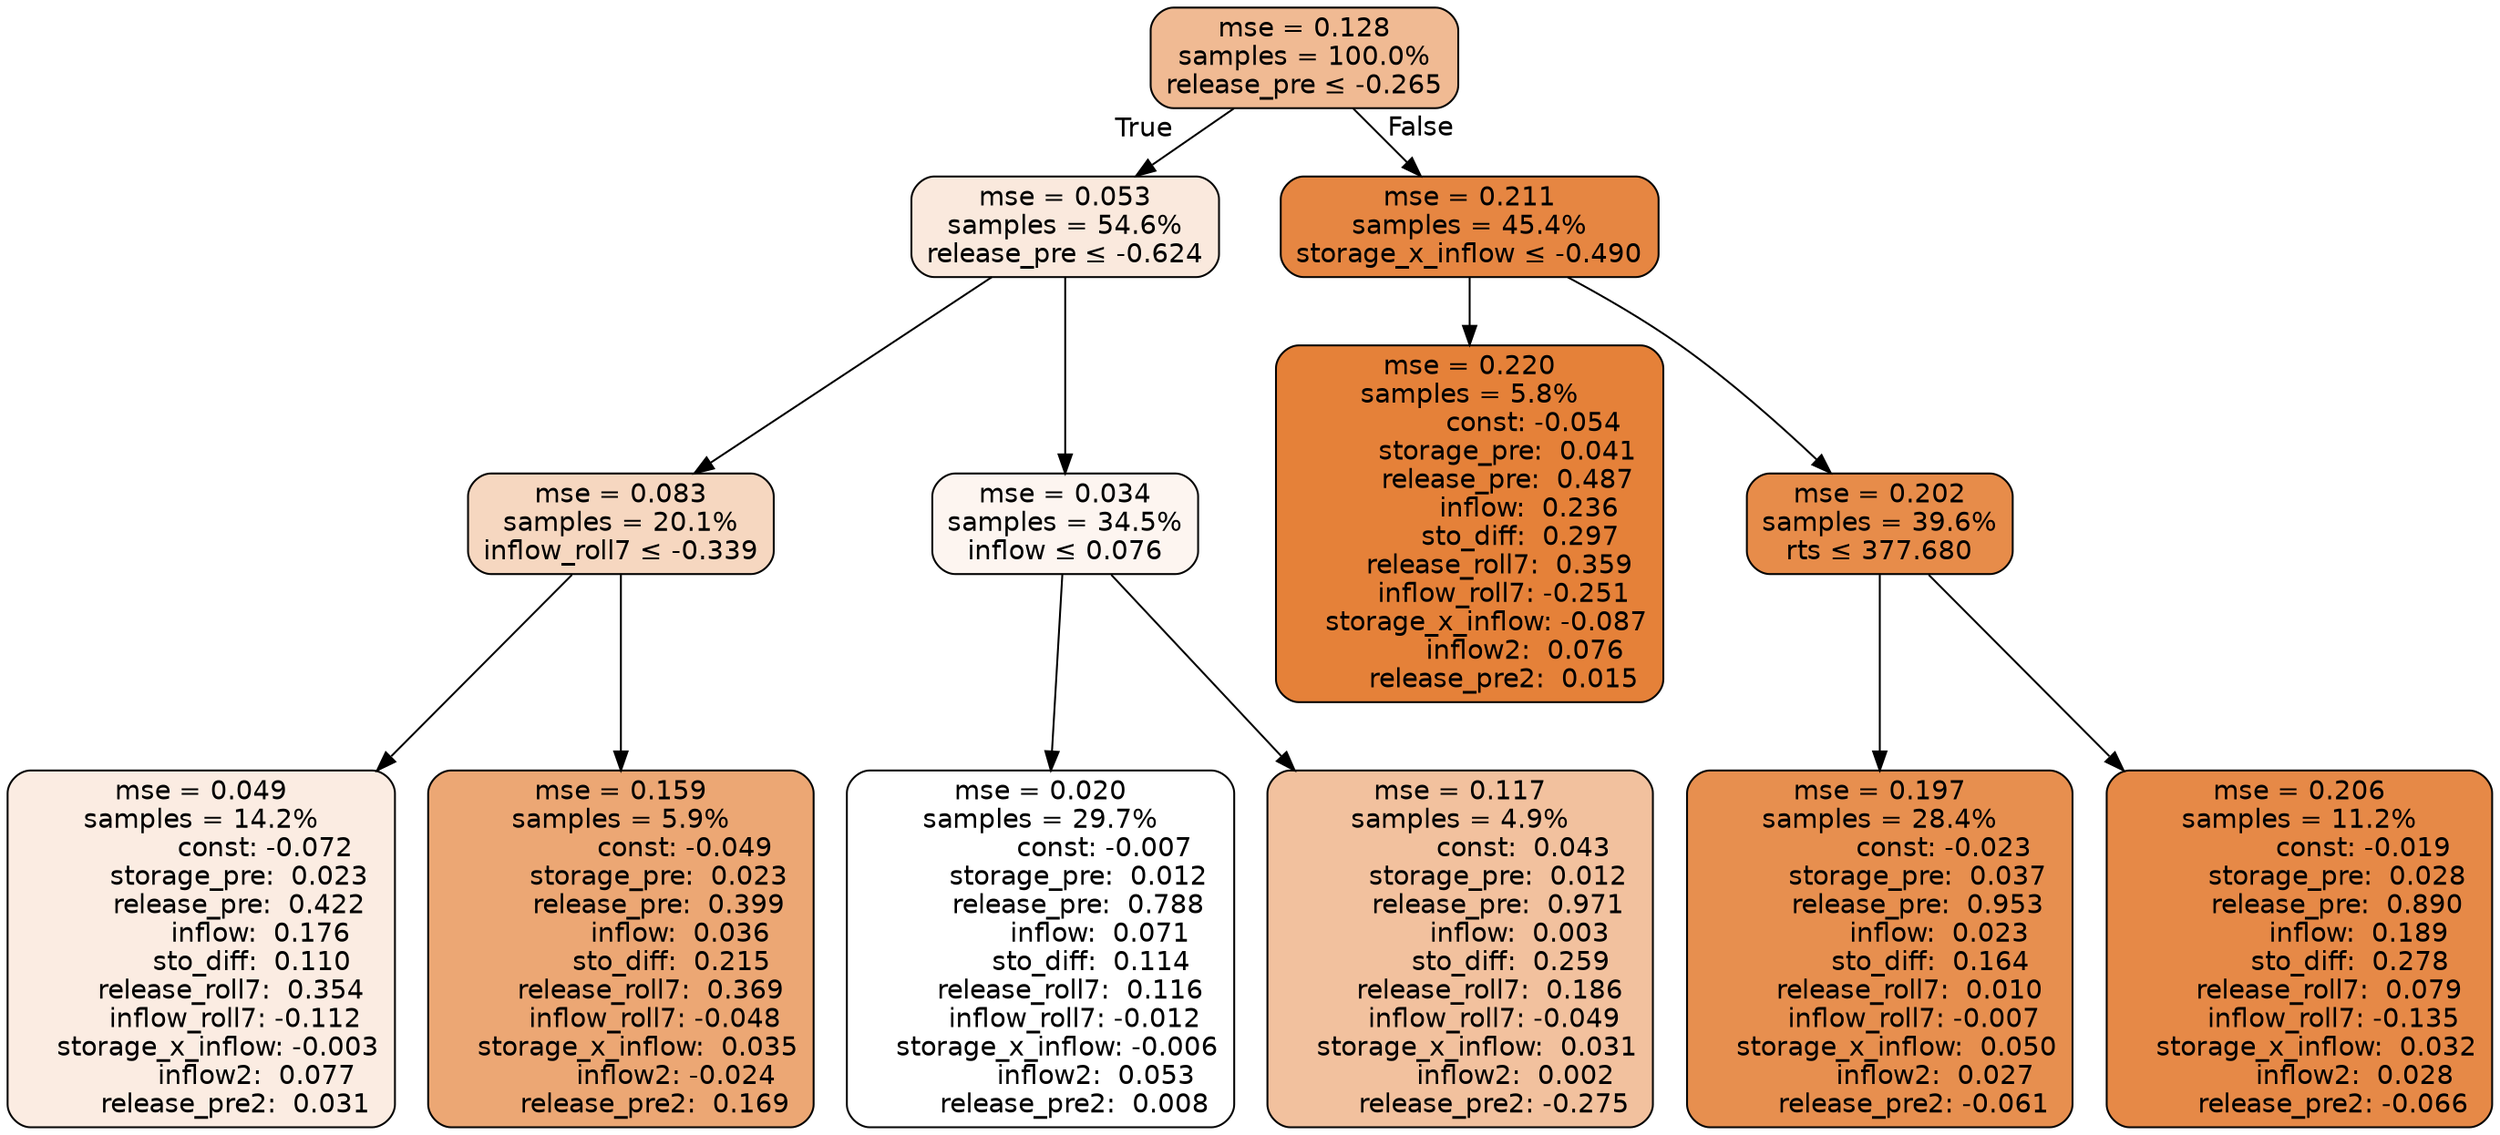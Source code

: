 digraph tree {
bgcolor="transparent"
node [shape=rectangle, style="filled, rounded", color="black", fontname=helvetica] ;
edge [fontname=helvetica] ;
	"0" [label="mse = 0.128
samples = 100.0%
release_pre &le; -0.265", fillcolor="#f0ba93"]
	"1" [label="mse = 0.053
samples = 54.6%
release_pre &le; -0.624", fillcolor="#fae9dd"]
	"2" [label="mse = 0.083
samples = 20.1%
inflow_roll7 &le; -0.339", fillcolor="#f6d7c0"]
	"3" [label="mse = 0.049
samples = 14.2%
               const: -0.072
         storage_pre:  0.023
         release_pre:  0.422
              inflow:  0.176
            sto_diff:  0.110
       release_roll7:  0.354
        inflow_roll7: -0.112
    storage_x_inflow: -0.003
             inflow2:  0.077
        release_pre2:  0.031", fillcolor="#fbece2"]
	"4" [label="mse = 0.159
samples = 5.9%
               const: -0.049
         storage_pre:  0.023
         release_pre:  0.399
              inflow:  0.036
            sto_diff:  0.215
       release_roll7:  0.369
        inflow_roll7: -0.048
    storage_x_inflow:  0.035
             inflow2: -0.024
        release_pre2:  0.169", fillcolor="#eca774"]
	"5" [label="mse = 0.034
samples = 34.5%
inflow &le; 0.076", fillcolor="#fdf5f0"]
	"6" [label="mse = 0.020
samples = 29.7%
               const: -0.007
         storage_pre:  0.012
         release_pre:  0.788
              inflow:  0.071
            sto_diff:  0.114
       release_roll7:  0.116
        inflow_roll7: -0.012
    storage_x_inflow: -0.006
             inflow2:  0.053
        release_pre2:  0.008", fillcolor="#ffffff"]
	"7" [label="mse = 0.117
samples = 4.9%
               const:  0.043
         storage_pre:  0.012
         release_pre:  0.971
              inflow:  0.003
            sto_diff:  0.259
       release_roll7:  0.186
        inflow_roll7: -0.049
    storage_x_inflow:  0.031
             inflow2:  0.002
        release_pre2: -0.275", fillcolor="#f2c19e"]
	"8" [label="mse = 0.211
samples = 45.4%
storage_x_inflow &le; -0.490", fillcolor="#e68642"]
	"9" [label="mse = 0.220
samples = 5.8%
               const: -0.054
         storage_pre:  0.041
         release_pre:  0.487
              inflow:  0.236
            sto_diff:  0.297
       release_roll7:  0.359
        inflow_roll7: -0.251
    storage_x_inflow: -0.087
             inflow2:  0.076
        release_pre2:  0.015", fillcolor="#e58139"]
	"10" [label="mse = 0.202
samples = 39.6%
rts &le; 377.680", fillcolor="#e78c4a"]
	"11" [label="mse = 0.197
samples = 28.4%
               const: -0.023
         storage_pre:  0.037
         release_pre:  0.953
              inflow:  0.023
            sto_diff:  0.164
       release_roll7:  0.010
        inflow_roll7: -0.007
    storage_x_inflow:  0.050
             inflow2:  0.027
        release_pre2: -0.061", fillcolor="#e78f4f"]
	"12" [label="mse = 0.206
samples = 11.2%
               const: -0.019
         storage_pre:  0.028
         release_pre:  0.890
              inflow:  0.189
            sto_diff:  0.278
       release_roll7:  0.079
        inflow_roll7: -0.135
    storage_x_inflow:  0.032
             inflow2:  0.028
        release_pre2: -0.066", fillcolor="#e68947"]

	"0" -> "1" [labeldistance=2.5, labelangle=45, headlabel="True"]
	"1" -> "2"
	"2" -> "3"
	"2" -> "4"
	"1" -> "5"
	"5" -> "6"
	"5" -> "7"
	"0" -> "8" [labeldistance=2.5, labelangle=-45, headlabel="False"]
	"8" -> "9"
	"8" -> "10"
	"10" -> "11"
	"10" -> "12"
}
